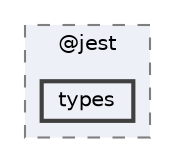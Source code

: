 digraph "pkiclassroomrescheduler/src/main/frontend/node_modules/@types/jest/node_modules/@jest/types"
{
 // LATEX_PDF_SIZE
  bgcolor="transparent";
  edge [fontname=Helvetica,fontsize=10,labelfontname=Helvetica,labelfontsize=10];
  node [fontname=Helvetica,fontsize=10,shape=box,height=0.2,width=0.4];
  compound=true
  subgraph clusterdir_09e8e1727fcfdd0b129ee52f84e91d54 {
    graph [ bgcolor="#edf0f7", pencolor="grey50", label="@jest", fontname=Helvetica,fontsize=10 style="filled,dashed", URL="dir_09e8e1727fcfdd0b129ee52f84e91d54.html",tooltip=""]
  dir_3b855ac5c594211167e7cc534d53b7b4 [label="types", fillcolor="#edf0f7", color="grey25", style="filled,bold", URL="dir_3b855ac5c594211167e7cc534d53b7b4.html",tooltip=""];
  }
}
